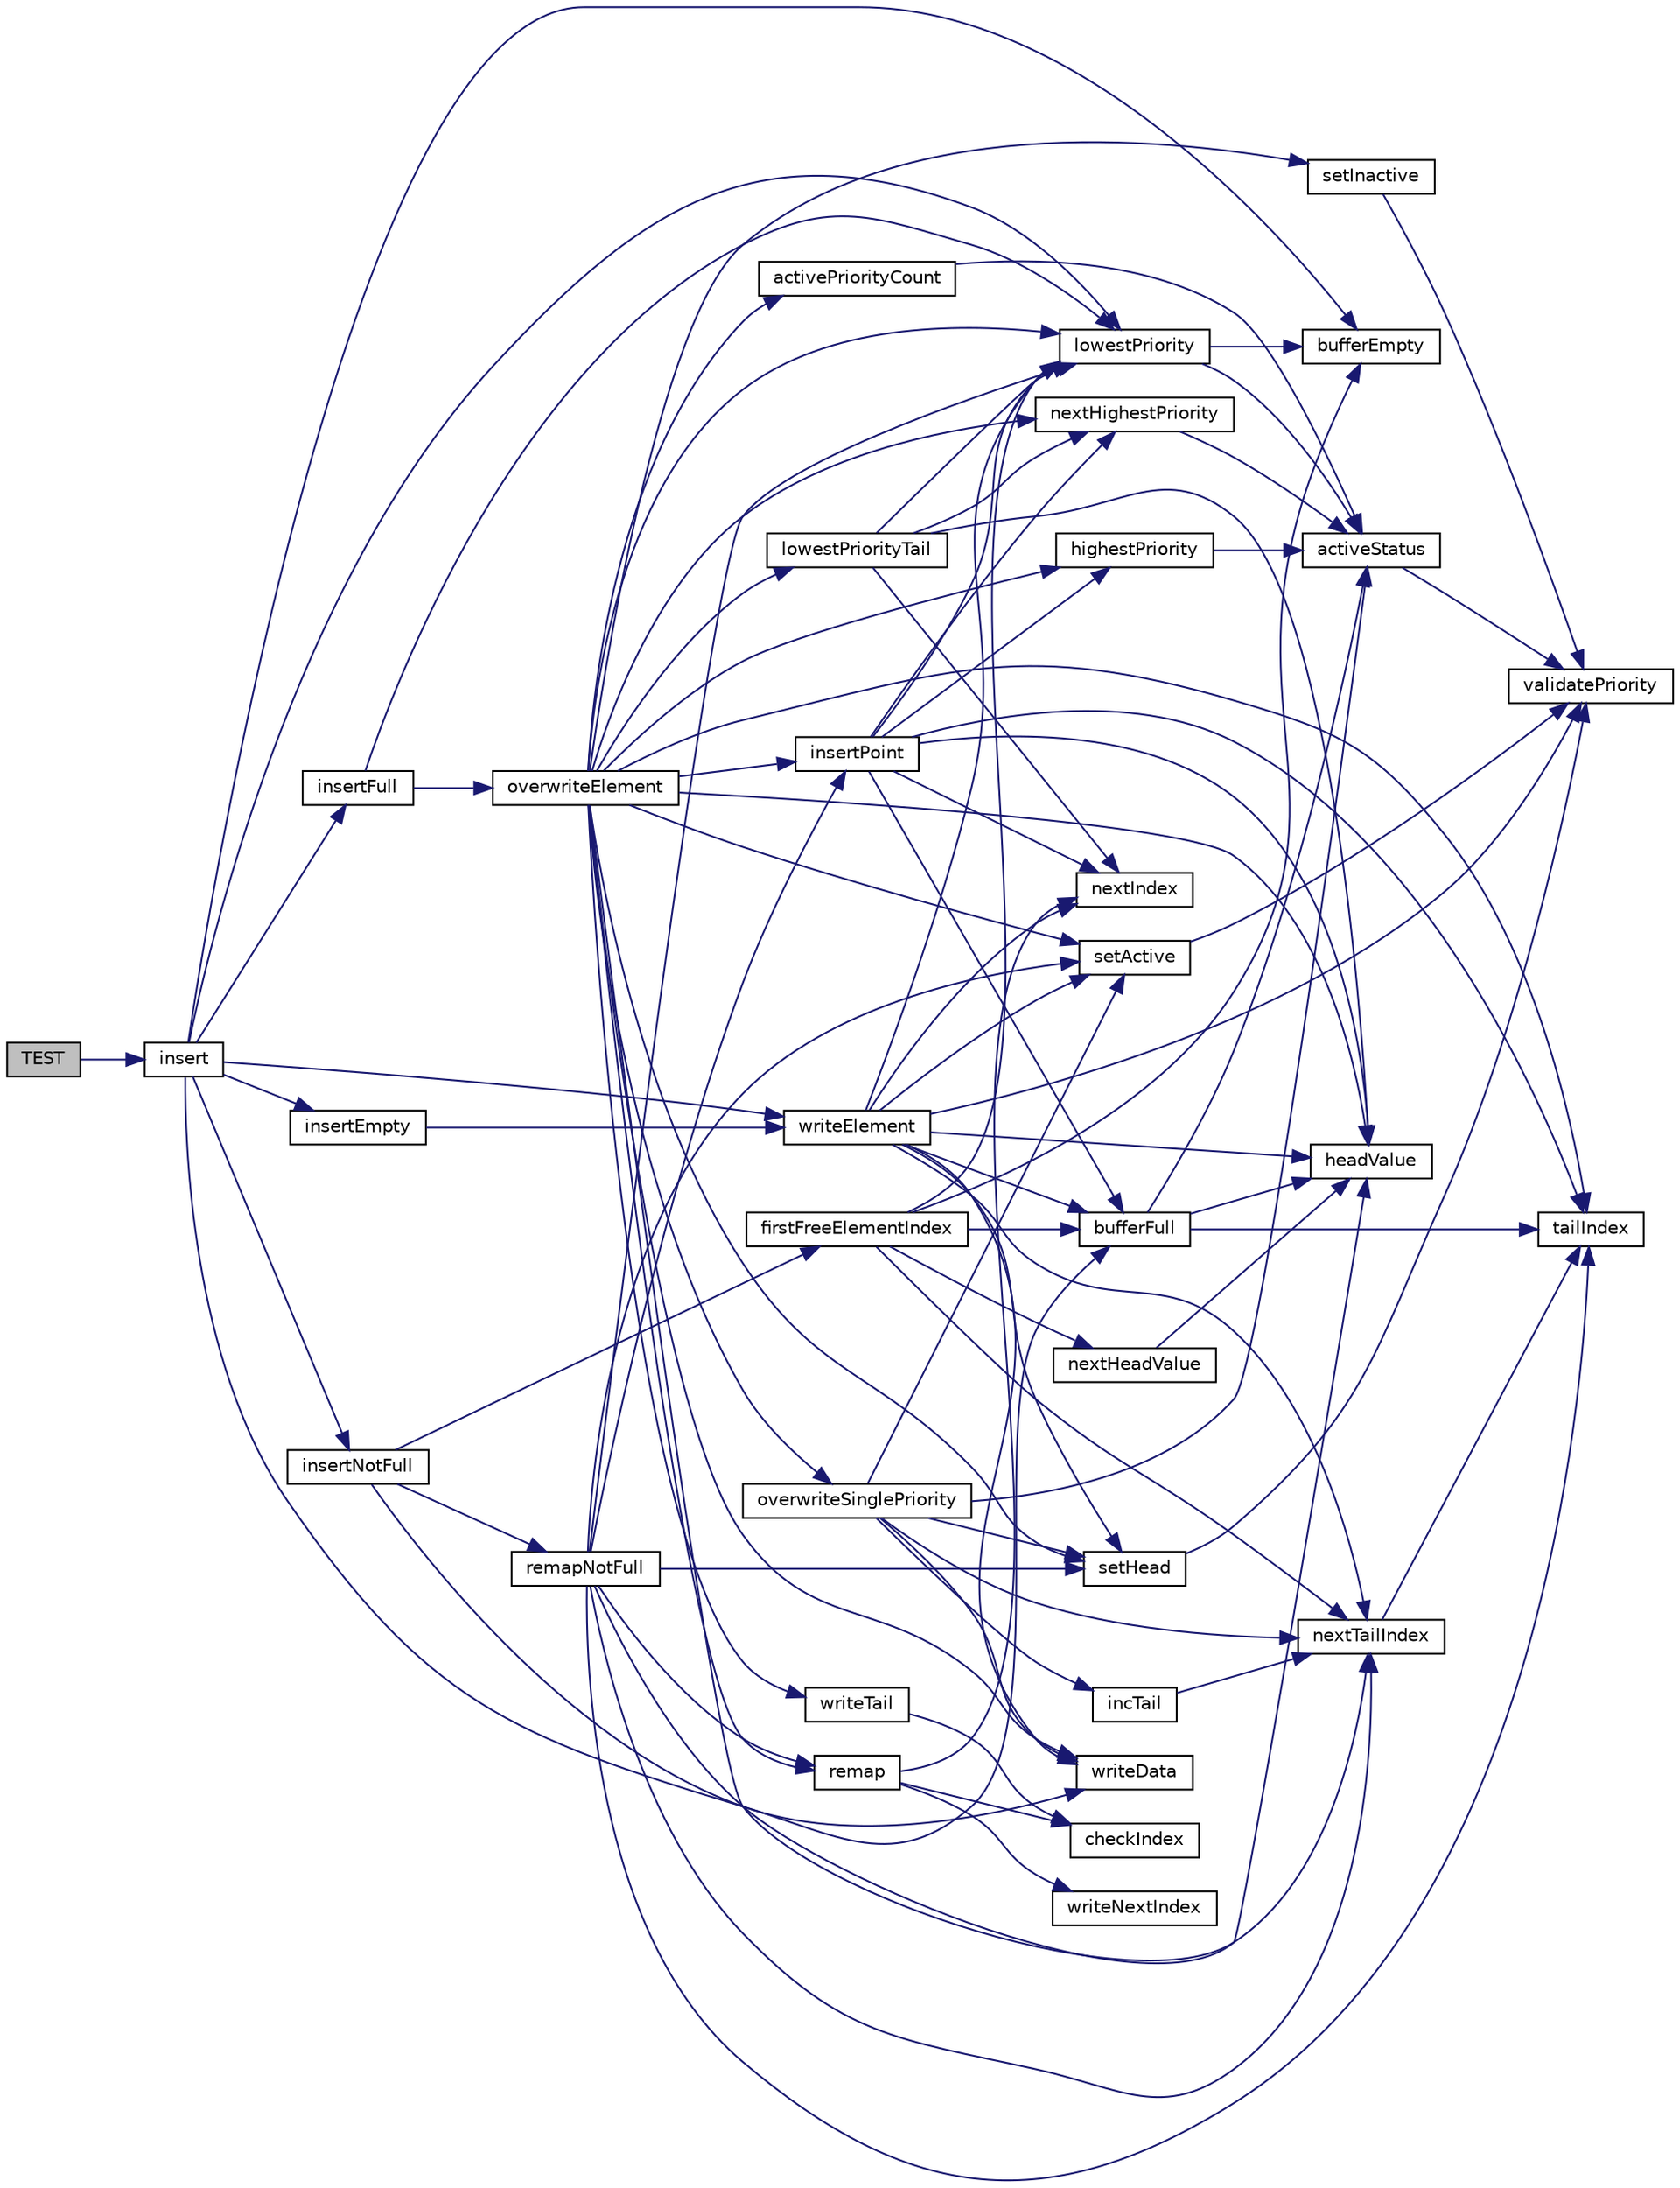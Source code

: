 digraph "TEST"
{
  edge [fontname="Helvetica",fontsize="10",labelfontname="Helvetica",labelfontsize="10"];
  node [fontname="Helvetica",fontsize="10",shape=record];
  rankdir="LR";
  Node1869 [label="TEST",height=0.2,width=0.4,color="black", fillcolor="grey75", style="filled", fontcolor="black"];
  Node1869 -> Node1870 [color="midnightblue",fontsize="10",style="solid",fontname="Helvetica"];
  Node1870 [label="insert",height=0.2,width=0.4,color="black", fillcolor="white", style="filled",URL="$group__Internal.html#ga63ad097411c7e90c201b2d94a2ab3162",tooltip="Insert an element into the buffer of a given priority and adjust the buffer to correct the prioritisa..."];
  Node1870 -> Node1871 [color="midnightblue",fontsize="10",style="solid",fontname="Helvetica"];
  Node1871 [label="bufferEmpty",height=0.2,width=0.4,color="black", fillcolor="white", style="filled",URL="$group__Internal.html#ga4040671ef2dccd1394038df3a9f10c6c",tooltip="Check whether the buffer is empty. "];
  Node1870 -> Node1872 [color="midnightblue",fontsize="10",style="solid",fontname="Helvetica"];
  Node1872 [label="insertEmpty",height=0.2,width=0.4,color="black", fillcolor="white", style="filled",URL="$group__Internal.html#gaf8c08c3ee7157baffca08c117e4acfc0",tooltip="Insert the passed in element of the passed in priority to an empty buffer. "];
  Node1872 -> Node1873 [color="midnightblue",fontsize="10",style="solid",fontname="Helvetica"];
  Node1873 [label="writeElement",height=0.2,width=0.4,color="black", fillcolor="white", style="filled",URL="$group__Internal.html#gabe189820c7e0ccfea576ea30ef3150e3",tooltip="Write an element to the buffer at the next empty position in the linked buffer and adjust the relevan..."];
  Node1873 -> Node1874 [color="midnightblue",fontsize="10",style="solid",fontname="Helvetica"];
  Node1874 [label="validatePriority",height=0.2,width=0.4,color="black", fillcolor="white", style="filled",URL="$group__Internal.html#ga1d89e6a47f0d969863ebd23cf34f8ceb",tooltip="Check the priority is a valid one. "];
  Node1873 -> Node1875 [color="midnightblue",fontsize="10",style="solid",fontname="Helvetica"];
  Node1875 [label="bufferFull",height=0.2,width=0.4,color="black", fillcolor="white", style="filled",URL="$group__Internal.html#ga3fb5f15ae23ea536c404c99f27d8bdf2",tooltip="Buffer Full checks whether there is any room left in the buffer for a new insertion. "];
  Node1875 -> Node1876 [color="midnightblue",fontsize="10",style="solid",fontname="Helvetica"];
  Node1876 [label="activeStatus",height=0.2,width=0.4,color="black", fillcolor="white", style="filled",URL="$group__Internal.html#ga96a9cdf59344a92de680c2054de68d18",tooltip="Return the active status of the priority passed in. "];
  Node1876 -> Node1874 [color="midnightblue",fontsize="10",style="solid",fontname="Helvetica"];
  Node1875 -> Node1877 [color="midnightblue",fontsize="10",style="solid",fontname="Helvetica"];
  Node1877 [label="tailIndex",height=0.2,width=0.4,color="black", fillcolor="white", style="filled",URL="$group__Internal.html#ga25f69e90532a55846b77358559c3850d",tooltip="Return the index pointed to by the tail pointer. "];
  Node1875 -> Node1878 [color="midnightblue",fontsize="10",style="solid",fontname="Helvetica"];
  Node1878 [label="headValue",height=0.2,width=0.4,color="black", fillcolor="white", style="filled",URL="$group__Internal.html#ga55454ce12d8fbbc635fddc48d7a26891",tooltip="Return the index pointed to by the head related with the priority passed in. "];
  Node1873 -> Node1879 [color="midnightblue",fontsize="10",style="solid",fontname="Helvetica"];
  Node1879 [label="lowestPriority",height=0.2,width=0.4,color="black", fillcolor="white", style="filled",URL="$group__Internal.html#ga5c99e6cbaab9c7ce05f08a52baf11b07",tooltip="Determine the lowest priority in the buffer. "];
  Node1879 -> Node1871 [color="midnightblue",fontsize="10",style="solid",fontname="Helvetica"];
  Node1879 -> Node1876 [color="midnightblue",fontsize="10",style="solid",fontname="Helvetica"];
  Node1873 -> Node1880 [color="midnightblue",fontsize="10",style="solid",fontname="Helvetica"];
  Node1880 [label="nextTailIndex",height=0.2,width=0.4,color="black", fillcolor="white", style="filled",URL="$group__Internal.html#ga9ff9ed75bb6e4b8b09b58069b5b8a6ec",tooltip="Update the passed in index with the index pointed to by the tail pointer after advancing it..."];
  Node1880 -> Node1877 [color="midnightblue",fontsize="10",style="solid",fontname="Helvetica"];
  Node1873 -> Node1881 [color="midnightblue",fontsize="10",style="solid",fontname="Helvetica"];
  Node1881 [label="nextIndex",height=0.2,width=0.4,color="black", fillcolor="white", style="filled",URL="$priority__buffer_8c.html#a9f3387e4330e5db92c7c9b5a4d66624d"];
  Node1873 -> Node1878 [color="midnightblue",fontsize="10",style="solid",fontname="Helvetica"];
  Node1873 -> Node1882 [color="midnightblue",fontsize="10",style="solid",fontname="Helvetica"];
  Node1882 [label="writeData",height=0.2,width=0.4,color="black", fillcolor="white", style="filled",URL="$group__Internal.html#ga094a72d34fb14e52ab82ec100e398d32",tooltip="Write the element passed in to the index passed in. "];
  Node1873 -> Node1883 [color="midnightblue",fontsize="10",style="solid",fontname="Helvetica"];
  Node1883 [label="setHead",height=0.2,width=0.4,color="black", fillcolor="white", style="filled",URL="$group__Internal.html#ga656f1f607c0c60b5f57a859a365b7466",tooltip="Set the value of the head pointer associated with the priority passed in with the index passed in..."];
  Node1883 -> Node1874 [color="midnightblue",fontsize="10",style="solid",fontname="Helvetica"];
  Node1873 -> Node1884 [color="midnightblue",fontsize="10",style="solid",fontname="Helvetica"];
  Node1884 [label="setActive",height=0.2,width=0.4,color="black", fillcolor="white", style="filled",URL="$group__Internal.html#ga0658dbd48225de33f2906ebe3839a829",tooltip="Set the relevant activity flag of the priority passed in. "];
  Node1884 -> Node1874 [color="midnightblue",fontsize="10",style="solid",fontname="Helvetica"];
  Node1870 -> Node1875 [color="midnightblue",fontsize="10",style="solid",fontname="Helvetica"];
  Node1870 -> Node1885 [color="midnightblue",fontsize="10",style="solid",fontname="Helvetica"];
  Node1885 [label="insertFull",height=0.2,width=0.4,color="black", fillcolor="white", style="filled",URL="$group__Internal.html#gadc21ddb94c801e986fe0b2a09105e92c",tooltip="Insert into a full buffer the passed in element of the passed in priority. "];
  Node1885 -> Node1879 [color="midnightblue",fontsize="10",style="solid",fontname="Helvetica"];
  Node1885 -> Node1886 [color="midnightblue",fontsize="10",style="solid",fontname="Helvetica"];
  Node1886 [label="overwriteElement",height=0.2,width=0.4,color="black", fillcolor="white", style="filled",URL="$group__Internal.html#gac2c4b841f7547fad647c0cf01ecd3c77",tooltip="Overwrite element since buffer is full and there are no unused elements. "];
  Node1886 -> Node1887 [color="midnightblue",fontsize="10",style="solid",fontname="Helvetica"];
  Node1887 [label="lowestPriorityTail",height=0.2,width=0.4,color="black", fillcolor="white", style="filled",URL="$group__Internal.html#ga3450cb30f7e5348606ca09709f210e15",tooltip="Returns the index of the lowest priority tail. "];
  Node1887 -> Node1879 [color="midnightblue",fontsize="10",style="solid",fontname="Helvetica"];
  Node1887 -> Node1888 [color="midnightblue",fontsize="10",style="solid",fontname="Helvetica"];
  Node1888 [label="nextHighestPriority",height=0.2,width=0.4,color="black", fillcolor="white", style="filled",URL="$group__Internal.html#ga2e2c888184119622170bfb83453e322d",tooltip="Find the next highest priority to the priority we wish to insert - used to find where to store the ne..."];
  Node1888 -> Node1876 [color="midnightblue",fontsize="10",style="solid",fontname="Helvetica"];
  Node1887 -> Node1881 [color="midnightblue",fontsize="10",style="solid",fontname="Helvetica"];
  Node1887 -> Node1878 [color="midnightblue",fontsize="10",style="solid",fontname="Helvetica"];
  Node1886 -> Node1889 [color="midnightblue",fontsize="10",style="solid",fontname="Helvetica"];
  Node1889 [label="insertPoint",height=0.2,width=0.4,color="black", fillcolor="white", style="filled",URL="$group__Internal.html#ga3d8cb66573e57486ba7e3b97c50ab28c",tooltip="Return the index of the valid insert point to be used when remapping the buffer. "];
  Node1889 -> Node1890 [color="midnightblue",fontsize="10",style="solid",fontname="Helvetica"];
  Node1890 [label="highestPriority",height=0.2,width=0.4,color="black", fillcolor="white", style="filled",URL="$group__Internal.html#ga0d9ce6cc5db1bfe9b195180fc40db057",tooltip="Determine the highest priority and assign to the priority pointer passed in. "];
  Node1890 -> Node1876 [color="midnightblue",fontsize="10",style="solid",fontname="Helvetica"];
  Node1889 -> Node1877 [color="midnightblue",fontsize="10",style="solid",fontname="Helvetica"];
  Node1889 -> Node1875 [color="midnightblue",fontsize="10",style="solid",fontname="Helvetica"];
  Node1889 -> Node1878 [color="midnightblue",fontsize="10",style="solid",fontname="Helvetica"];
  Node1889 -> Node1879 [color="midnightblue",fontsize="10",style="solid",fontname="Helvetica"];
  Node1889 -> Node1888 [color="midnightblue",fontsize="10",style="solid",fontname="Helvetica"];
  Node1889 -> Node1881 [color="midnightblue",fontsize="10",style="solid",fontname="Helvetica"];
  Node1886 -> Node1891 [color="midnightblue",fontsize="10",style="solid",fontname="Helvetica"];
  Node1891 [label="activePriorityCount",height=0.2,width=0.4,color="black", fillcolor="white", style="filled",URL="$group__Internal.html#ga6f2fdb52bce7fcd5c8c9ab603c62938a",tooltip="Return number of active priorities. "];
  Node1891 -> Node1876 [color="midnightblue",fontsize="10",style="solid",fontname="Helvetica"];
  Node1886 -> Node1880 [color="midnightblue",fontsize="10",style="solid",fontname="Helvetica"];
  Node1886 -> Node1892 [color="midnightblue",fontsize="10",style="solid",fontname="Helvetica"];
  Node1892 [label="overwriteSinglePriority",height=0.2,width=0.4,color="black", fillcolor="white", style="filled",URL="$group__Internal.html#ga721b108b9ec49215f03f165fbc05ea05",tooltip="Overwrite without remapping if buffer is full and only a single priority exists on the buffer Returns..."];
  Node1892 -> Node1880 [color="midnightblue",fontsize="10",style="solid",fontname="Helvetica"];
  Node1892 -> Node1882 [color="midnightblue",fontsize="10",style="solid",fontname="Helvetica"];
  Node1892 -> Node1883 [color="midnightblue",fontsize="10",style="solid",fontname="Helvetica"];
  Node1892 -> Node1876 [color="midnightblue",fontsize="10",style="solid",fontname="Helvetica"];
  Node1892 -> Node1893 [color="midnightblue",fontsize="10",style="solid",fontname="Helvetica"];
  Node1893 [label="incTail",height=0.2,width=0.4,color="black", fillcolor="white", style="filled",URL="$group__Internal.html#ga64722337ab1ab6db7ba1eee6e510e890",tooltip="Advance the tail to its next position in the buffer. "];
  Node1893 -> Node1880 [color="midnightblue",fontsize="10",style="solid",fontname="Helvetica"];
  Node1892 -> Node1884 [color="midnightblue",fontsize="10",style="solid",fontname="Helvetica"];
  Node1886 -> Node1890 [color="midnightblue",fontsize="10",style="solid",fontname="Helvetica"];
  Node1886 -> Node1882 [color="midnightblue",fontsize="10",style="solid",fontname="Helvetica"];
  Node1886 -> Node1883 [color="midnightblue",fontsize="10",style="solid",fontname="Helvetica"];
  Node1886 -> Node1879 [color="midnightblue",fontsize="10",style="solid",fontname="Helvetica"];
  Node1886 -> Node1888 [color="midnightblue",fontsize="10",style="solid",fontname="Helvetica"];
  Node1886 -> Node1878 [color="midnightblue",fontsize="10",style="solid",fontname="Helvetica"];
  Node1886 -> Node1884 [color="midnightblue",fontsize="10",style="solid",fontname="Helvetica"];
  Node1886 -> Node1877 [color="midnightblue",fontsize="10",style="solid",fontname="Helvetica"];
  Node1886 -> Node1894 [color="midnightblue",fontsize="10",style="solid",fontname="Helvetica"];
  Node1894 [label="setInactive",height=0.2,width=0.4,color="black", fillcolor="white", style="filled",URL="$group__Internal.html#gad6bfc10ed2b3640fbfd1ef1c485b1b82",tooltip="Reset the relevant activity flag of the priority passed in. "];
  Node1894 -> Node1874 [color="midnightblue",fontsize="10",style="solid",fontname="Helvetica"];
  Node1886 -> Node1895 [color="midnightblue",fontsize="10",style="solid",fontname="Helvetica"];
  Node1895 [label="remap",height=0.2,width=0.4,color="black", fillcolor="white", style="filled",URL="$group__Internal.html#gaef16038e1f9438af30a74f142d390814",tooltip="Remap the links of the indexes passed in. "];
  Node1895 -> Node1896 [color="midnightblue",fontsize="10",style="solid",fontname="Helvetica"];
  Node1896 [label="checkIndex",height=0.2,width=0.4,color="black", fillcolor="white", style="filled",URL="$group__Internal.html#gae61bd49f018987359c0c7af18baaccad",tooltip="Check the index is a valid Index. "];
  Node1895 -> Node1881 [color="midnightblue",fontsize="10",style="solid",fontname="Helvetica"];
  Node1895 -> Node1897 [color="midnightblue",fontsize="10",style="solid",fontname="Helvetica"];
  Node1897 [label="writeNextIndex",height=0.2,width=0.4,color="black", fillcolor="white", style="filled",URL="$group__Internal.html#ga6e7e1ec9b159f6251ea7b301b3f3e1a2",tooltip="Writes the index passed in to the element referenced by the current index passed in. "];
  Node1886 -> Node1898 [color="midnightblue",fontsize="10",style="solid",fontname="Helvetica"];
  Node1898 [label="writeTail",height=0.2,width=0.4,color="black", fillcolor="white", style="filled",URL="$group__Internal.html#gae1d6cf89c1d2cecc5b27e8b1da9e9a18",tooltip="Write a new index to the tail pointer. "];
  Node1898 -> Node1896 [color="midnightblue",fontsize="10",style="solid",fontname="Helvetica"];
  Node1870 -> Node1879 [color="midnightblue",fontsize="10",style="solid",fontname="Helvetica"];
  Node1870 -> Node1899 [color="midnightblue",fontsize="10",style="solid",fontname="Helvetica"];
  Node1899 [label="insertNotFull",height=0.2,width=0.4,color="black", fillcolor="white", style="filled",URL="$group__Internal.html#ga2eb147495f07075555fc116fcff223c4",tooltip="Insert into a not empty not full buffer the passed in element of the passed in priority. "];
  Node1899 -> Node1900 [color="midnightblue",fontsize="10",style="solid",fontname="Helvetica"];
  Node1900 [label="firstFreeElementIndex",height=0.2,width=0.4,color="black", fillcolor="white", style="filled",URL="$group__Internal.html#gaaaca0205ce96bb4ed7d421595d5e7309",tooltip="find the index at which we can store. "];
  Node1900 -> Node1871 [color="midnightblue",fontsize="10",style="solid",fontname="Helvetica"];
  Node1900 -> Node1880 [color="midnightblue",fontsize="10",style="solid",fontname="Helvetica"];
  Node1900 -> Node1875 [color="midnightblue",fontsize="10",style="solid",fontname="Helvetica"];
  Node1900 -> Node1879 [color="midnightblue",fontsize="10",style="solid",fontname="Helvetica"];
  Node1900 -> Node1901 [color="midnightblue",fontsize="10",style="solid",fontname="Helvetica"];
  Node1901 [label="nextHeadValue",height=0.2,width=0.4,color="black", fillcolor="white", style="filled",URL="$group__Internal.html#gaf51ec5b943679d5a7e7a903a1ebc2e72",tooltip="Return the index pointed to by the head related to the priority passed in after following the head li..."];
  Node1901 -> Node1878 [color="midnightblue",fontsize="10",style="solid",fontname="Helvetica"];
  Node1899 -> Node1882 [color="midnightblue",fontsize="10",style="solid",fontname="Helvetica"];
  Node1899 -> Node1902 [color="midnightblue",fontsize="10",style="solid",fontname="Helvetica"];
  Node1902 [label="remapNotFull",height=0.2,width=0.4,color="black", fillcolor="white", style="filled",URL="$group__Internal.html#ga70be83e9ffcbbdc0472e146ad49a8781",tooltip="Remap buffer for a not full buffer for the index of priority passed in. "];
  Node1902 -> Node1889 [color="midnightblue",fontsize="10",style="solid",fontname="Helvetica"];
  Node1902 -> Node1879 [color="midnightblue",fontsize="10",style="solid",fontname="Helvetica"];
  Node1902 -> Node1878 [color="midnightblue",fontsize="10",style="solid",fontname="Helvetica"];
  Node1902 -> Node1883 [color="midnightblue",fontsize="10",style="solid",fontname="Helvetica"];
  Node1902 -> Node1884 [color="midnightblue",fontsize="10",style="solid",fontname="Helvetica"];
  Node1902 -> Node1880 [color="midnightblue",fontsize="10",style="solid",fontname="Helvetica"];
  Node1902 -> Node1877 [color="midnightblue",fontsize="10",style="solid",fontname="Helvetica"];
  Node1902 -> Node1895 [color="midnightblue",fontsize="10",style="solid",fontname="Helvetica"];
  Node1870 -> Node1873 [color="midnightblue",fontsize="10",style="solid",fontname="Helvetica"];
}
